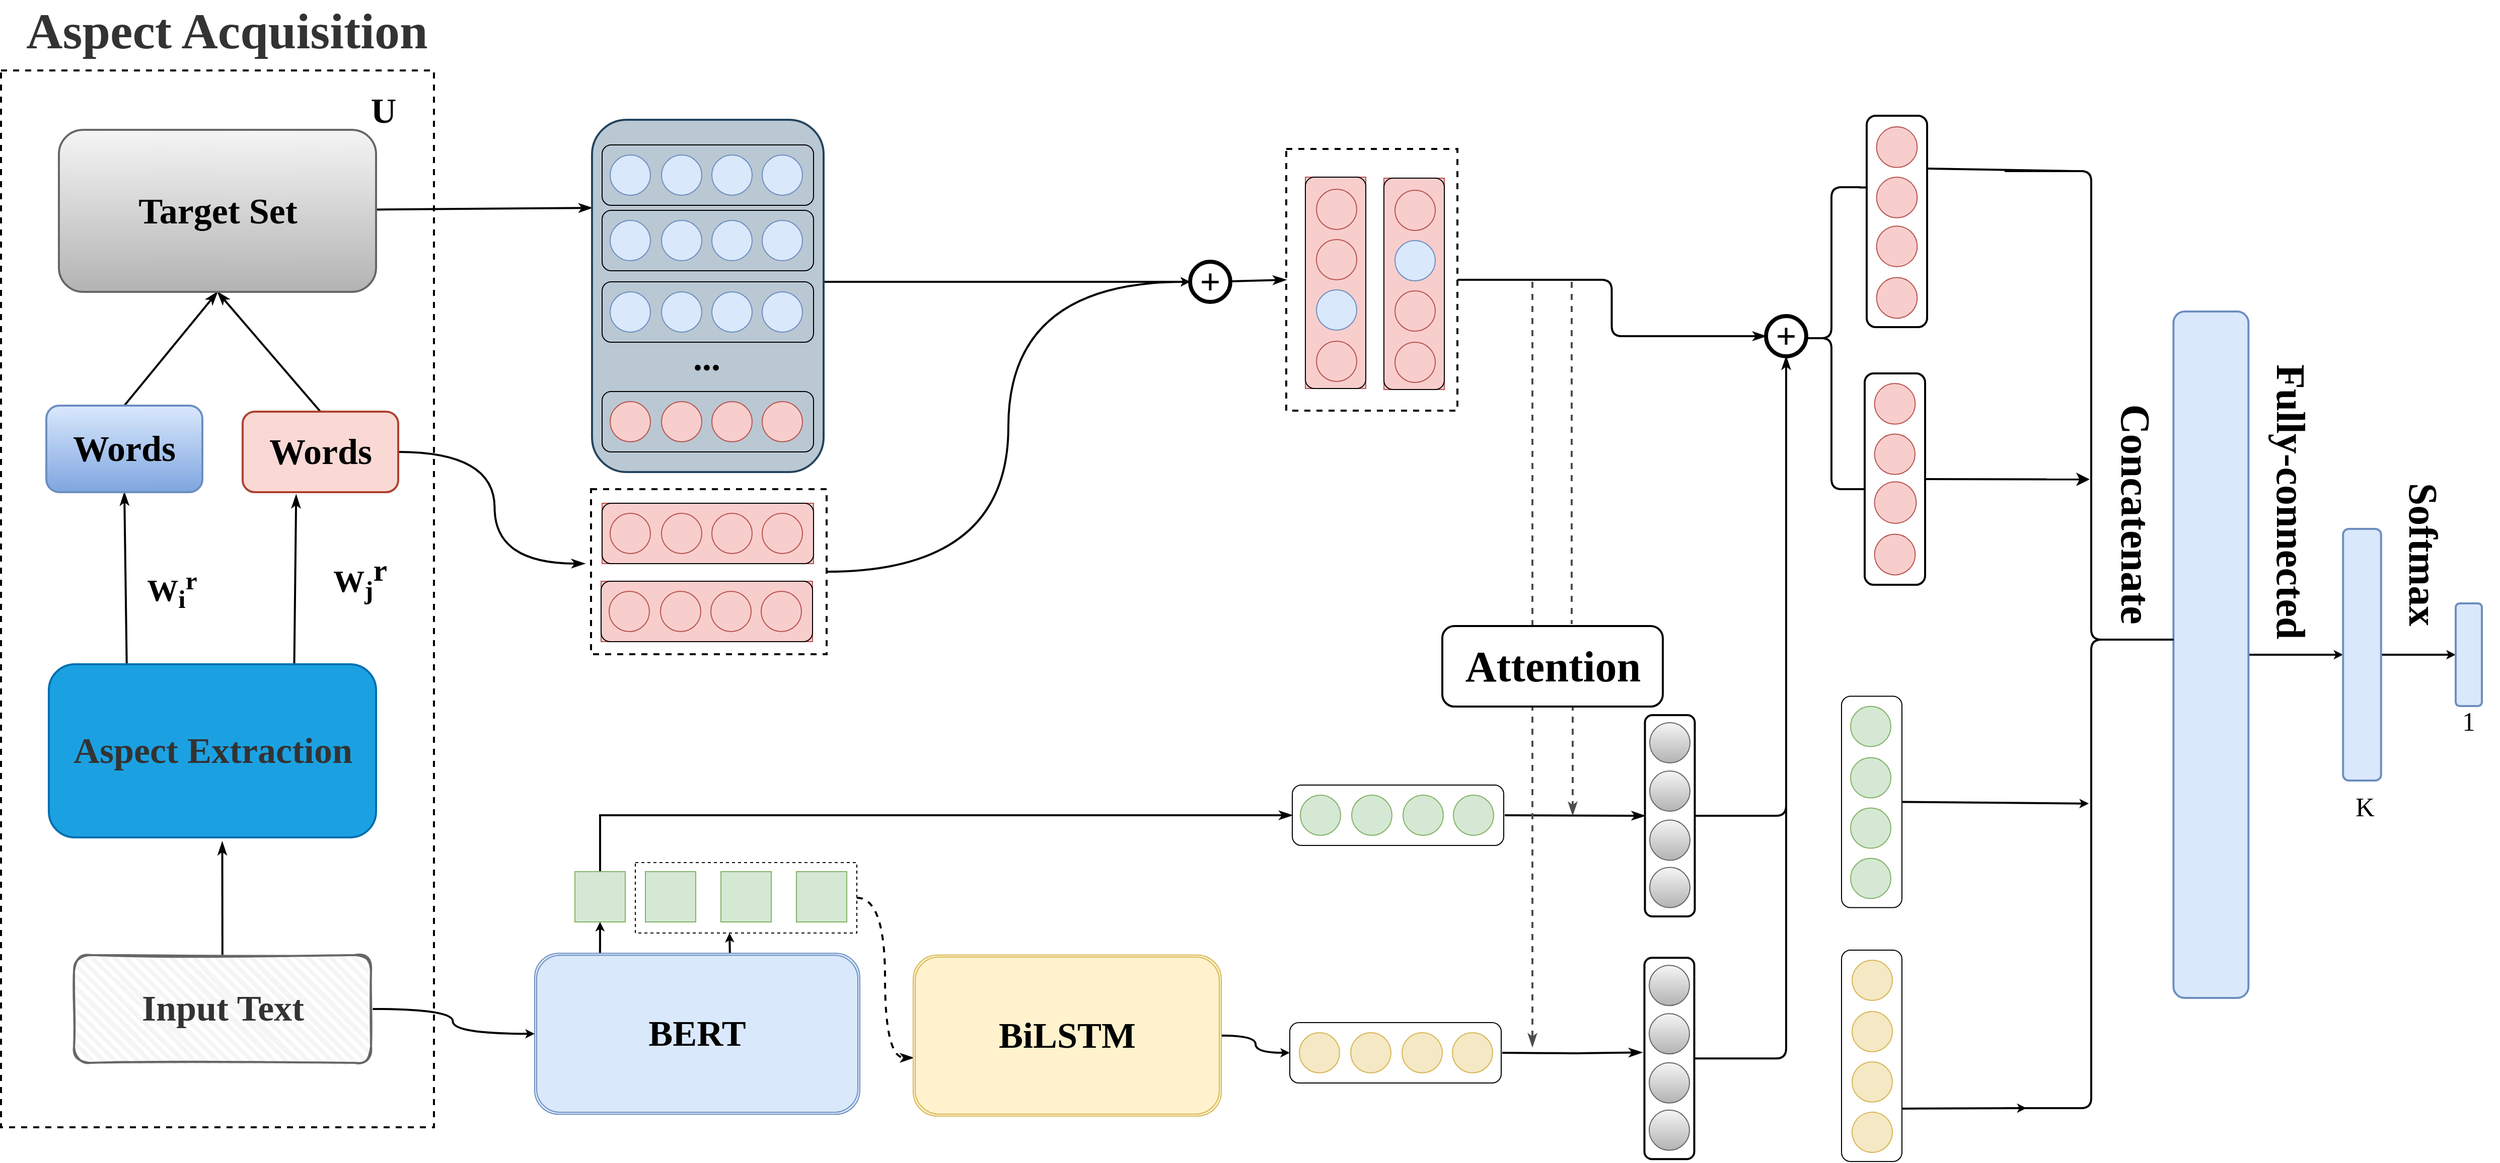 <mxfile version="20.4.1" type="github" pages="2">
  <diagram id="xE6yutu449i4m1p3uRwP" name="模型">
    <mxGraphModel dx="2307" dy="2431" grid="1" gridSize="10" guides="1" tooltips="1" connect="1" arrows="1" fold="1" page="1" pageScale="1" pageWidth="827" pageHeight="1169" background="#FFFFFF" math="0" shadow="0">
      <root>
        <mxCell id="0" />
        <mxCell id="1" parent="0" />
        <mxCell id="rSC-oQ76qF_qCHtcjeeN-8" value="" style="rounded=0;whiteSpace=wrap;html=1;fillColor=none;dashed=1;strokeWidth=2;" vertex="1" parent="1">
          <mxGeometry x="606" y="106" width="234" height="164" as="geometry" />
        </mxCell>
        <mxCell id="arP89rZSrupbbn2dp-Xk-2" value="" style="rounded=0;whiteSpace=wrap;html=1;fontFamily=Times New Roman;fontSize=36;fillColor=none;dashed=1;strokeWidth=2;" parent="1" vertex="1">
          <mxGeometry x="20" y="-310" width="430" height="1050" as="geometry" />
        </mxCell>
        <mxCell id="HhYw5Z5-gJKjL5FxkoDt-12" value="" style="rounded=0;whiteSpace=wrap;html=1;fontSize=24;fillColor=none;dashed=1;" parent="1" vertex="1">
          <mxGeometry x="650" y="477" width="220" height="70" as="geometry" />
        </mxCell>
        <mxCell id="arP89rZSrupbbn2dp-Xk-157" style="edgeStyle=orthogonalEdgeStyle;sketch=0;orthogonalLoop=1;jettySize=auto;html=1;exitX=1;exitY=0.5;exitDx=0;exitDy=0;entryX=0.47;entryY=1.045;entryDx=0;entryDy=0;fontFamily=Times New Roman;fontSize=36;startArrow=none;startFill=0;endArrow=classicThin;endFill=1;endSize=7;strokeColor=#000000;strokeWidth=2;elbow=vertical;entryPerimeter=0;" parent="1" target="arP89rZSrupbbn2dp-Xk-163" edge="1">
          <mxGeometry relative="1" as="geometry">
            <mxPoint x="1511" y="666" as="sourcePoint" />
          </mxGeometry>
        </mxCell>
        <mxCell id="HhYw5Z5-gJKjL5FxkoDt-22" value="" style="rounded=1;whiteSpace=wrap;html=1;fontSize=24;fillColor=none;" parent="1" vertex="1">
          <mxGeometry x="1300" y="636" width="210" height="60" as="geometry" />
        </mxCell>
        <mxCell id="arP89rZSrupbbn2dp-Xk-5" value="" style="sketch=0;orthogonalLoop=1;jettySize=auto;html=1;fontFamily=Times New Roman;fontSize=24;startArrow=none;startFill=0;endArrow=classicThin;endFill=1;endSize=7;strokeWidth=2;elbow=vertical;entryX=0.53;entryY=1.025;entryDx=0;entryDy=0;rounded=0;entryPerimeter=0;" parent="1" source="b2TtBr7QqDW1BiKJzh33-6" target="arP89rZSrupbbn2dp-Xk-6" edge="1">
          <mxGeometry relative="1" as="geometry">
            <mxPoint x="240" y="270" as="targetPoint" />
          </mxGeometry>
        </mxCell>
        <mxCell id="4NWWXaF-FE0anquEJio0-13" style="edgeStyle=orthogonalEdgeStyle;curved=1;sketch=0;orthogonalLoop=1;jettySize=auto;html=1;exitX=0;exitY=0.5;exitDx=0;exitDy=0;entryX=0;entryY=0.5;entryDx=0;entryDy=0;fontFamily=Times New Roman;fontSize=36;startArrow=none;startFill=0;endArrow=classic;endFill=1;endSize=3;strokeColor=#000000;strokeWidth=2;elbow=vertical;" parent="1" source="b2TtBr7QqDW1BiKJzh33-6" target="HhYw5Z5-gJKjL5FxkoDt-2" edge="1">
          <mxGeometry relative="1" as="geometry" />
        </mxCell>
        <mxCell id="b2TtBr7QqDW1BiKJzh33-6" value="&lt;font style=&quot;font-size: 36px;&quot; face=&quot;Times New Roman&quot;&gt;&lt;b&gt;Input Text&lt;/b&gt;&lt;/font&gt;" style="rounded=1;whiteSpace=wrap;html=1;strokeWidth=2;fillWeight=4;hachureGap=8;hachureAngle=45;sketch=1;fontSize=24;direction=west;fillColor=#f5f5f5;fontColor=#333333;strokeColor=#666666;" parent="1" vertex="1">
          <mxGeometry x="92.5" y="568.88" width="295" height="107.13" as="geometry" />
        </mxCell>
        <mxCell id="arP89rZSrupbbn2dp-Xk-267" style="sketch=0;orthogonalLoop=1;jettySize=auto;html=1;exitX=0.104;exitY=-0.003;exitDx=0;exitDy=0;entryX=0.5;entryY=1;entryDx=0;entryDy=0;fontFamily=Times New Roman;fontSize=36;startArrow=none;startFill=0;endArrow=classic;endFill=1;endSize=3;strokeColor=#000000;strokeWidth=2;elbow=vertical;exitPerimeter=0;" parent="1" target="HhYw5Z5-gJKjL5FxkoDt-7" edge="1">
          <mxGeometry relative="1" as="geometry">
            <mxPoint x="614.86" y="618.797" as="sourcePoint" />
          </mxGeometry>
        </mxCell>
        <mxCell id="arP89rZSrupbbn2dp-Xk-268" style="edgeStyle=none;sketch=0;orthogonalLoop=1;jettySize=auto;html=1;entryX=0.425;entryY=1;entryDx=0;entryDy=0;entryPerimeter=0;fontFamily=Times New Roman;fontSize=36;startArrow=none;startFill=0;endArrow=classic;endFill=1;endSize=3;strokeColor=#000000;strokeWidth=2;elbow=vertical;" parent="1" target="HhYw5Z5-gJKjL5FxkoDt-12" edge="1">
          <mxGeometry relative="1" as="geometry">
            <mxPoint x="744" y="570" as="sourcePoint" />
            <Array as="points" />
          </mxGeometry>
        </mxCell>
        <mxCell id="HhYw5Z5-gJKjL5FxkoDt-2" value="&lt;font face=&quot;Times New Roman&quot; style=&quot;font-size: 36px;&quot;&gt;&lt;b style=&quot;&quot;&gt;BERT&lt;/b&gt;&lt;/font&gt;" style="shape=ext;double=1;rounded=1;whiteSpace=wrap;html=1;fillColor=#dae8fc;strokeColor=#6c8ebf;" parent="1" vertex="1">
          <mxGeometry x="550" y="567.13" width="323" height="160" as="geometry" />
        </mxCell>
        <mxCell id="HhYw5Z5-gJKjL5FxkoDt-31" style="rounded=0;sketch=0;orthogonalLoop=1;jettySize=auto;html=1;exitX=0.5;exitY=0;exitDx=0;exitDy=0;entryX=0;entryY=0.5;entryDx=0;entryDy=0;fontSize=24;startArrow=none;startFill=0;endArrow=classicThin;endFill=1;endSize=7;strokeWidth=2;elbow=vertical;edgeStyle=orthogonalEdgeStyle;" parent="1" source="HhYw5Z5-gJKjL5FxkoDt-7" target="HhYw5Z5-gJKjL5FxkoDt-24" edge="1">
          <mxGeometry relative="1" as="geometry" />
        </mxCell>
        <mxCell id="HhYw5Z5-gJKjL5FxkoDt-7" value="" style="rounded=0;whiteSpace=wrap;html=1;fontSize=24;fillColor=#d5e8d4;strokeColor=#82b366;" parent="1" vertex="1">
          <mxGeometry x="590" y="486" width="50" height="50" as="geometry" />
        </mxCell>
        <mxCell id="HhYw5Z5-gJKjL5FxkoDt-14" value="" style="edgeStyle=orthogonalEdgeStyle;curved=1;rounded=0;sketch=0;orthogonalLoop=1;jettySize=auto;html=1;dashed=1;fontSize=24;startArrow=none;startFill=0;endArrow=classicThin;endFill=1;endSize=7;strokeWidth=2;elbow=vertical;entryX=0.001;entryY=0.638;entryDx=0;entryDy=0;entryPerimeter=0;" parent="1" source="HhYw5Z5-gJKjL5FxkoDt-12" target="HhYw5Z5-gJKjL5FxkoDt-13" edge="1">
          <mxGeometry relative="1" as="geometry" />
        </mxCell>
        <mxCell id="4NWWXaF-FE0anquEJio0-17" value="" style="edgeStyle=orthogonalEdgeStyle;curved=1;sketch=0;orthogonalLoop=1;jettySize=auto;html=1;fontFamily=Times New Roman;fontSize=36;startArrow=none;startFill=0;endArrow=classic;endFill=1;endSize=3;strokeColor=#000000;strokeWidth=2;elbow=vertical;exitX=1;exitY=0.5;exitDx=0;exitDy=0;entryX=0;entryY=0.5;entryDx=0;entryDy=0;" parent="1" source="HhYw5Z5-gJKjL5FxkoDt-13" target="HhYw5Z5-gJKjL5FxkoDt-22" edge="1">
          <mxGeometry relative="1" as="geometry">
            <mxPoint x="1309" y="636" as="sourcePoint" />
          </mxGeometry>
        </mxCell>
        <mxCell id="HhYw5Z5-gJKjL5FxkoDt-13" value="&lt;font face=&quot;Times New Roman&quot; style=&quot;font-size: 36px;&quot;&gt;&lt;b style=&quot;&quot;&gt;BiLSTM&lt;/b&gt;&lt;/font&gt;" style="shape=ext;double=1;rounded=1;whiteSpace=wrap;html=1;fillColor=#fff2cc;strokeColor=#d6b656;" parent="1" vertex="1">
          <mxGeometry x="926" y="568.88" width="306" height="160" as="geometry" />
        </mxCell>
        <mxCell id="arP89rZSrupbbn2dp-Xk-153" style="edgeStyle=orthogonalEdgeStyle;sketch=0;orthogonalLoop=1;jettySize=auto;html=1;exitX=1;exitY=0.5;exitDx=0;exitDy=0;entryX=0.5;entryY=1;entryDx=0;entryDy=0;fontFamily=Times New Roman;fontSize=36;startArrow=none;startFill=0;endArrow=classicThin;endFill=1;endSize=7;strokeWidth=2;elbow=vertical;" parent="1" target="arP89rZSrupbbn2dp-Xk-142" edge="1">
          <mxGeometry relative="1" as="geometry">
            <mxPoint x="1513.5" y="430.0" as="sourcePoint" />
          </mxGeometry>
        </mxCell>
        <mxCell id="HhYw5Z5-gJKjL5FxkoDt-26" value="" style="group" parent="1" vertex="1" connectable="0">
          <mxGeometry x="1309.5" y="646" width="191" height="40" as="geometry" />
        </mxCell>
        <mxCell id="HhYw5Z5-gJKjL5FxkoDt-27" value="" style="ellipse;whiteSpace=wrap;html=1;aspect=fixed;fontSize=24;fillColor=#F5E8C4;strokeColor=#d6b656;" parent="HhYw5Z5-gJKjL5FxkoDt-26" vertex="1">
          <mxGeometry width="40" height="40" as="geometry" />
        </mxCell>
        <mxCell id="HhYw5Z5-gJKjL5FxkoDt-28" value="" style="ellipse;whiteSpace=wrap;html=1;aspect=fixed;fontSize=24;fillColor=#F5E8C4;strokeColor=#d6b656;" parent="HhYw5Z5-gJKjL5FxkoDt-26" vertex="1">
          <mxGeometry x="51" width="40" height="40" as="geometry" />
        </mxCell>
        <mxCell id="HhYw5Z5-gJKjL5FxkoDt-29" value="" style="ellipse;whiteSpace=wrap;html=1;aspect=fixed;fontSize=24;fillColor=#F5E8C4;strokeColor=#d6b656;" parent="HhYw5Z5-gJKjL5FxkoDt-26" vertex="1">
          <mxGeometry x="102" width="40" height="40" as="geometry" />
        </mxCell>
        <mxCell id="HhYw5Z5-gJKjL5FxkoDt-30" value="" style="ellipse;whiteSpace=wrap;html=1;aspect=fixed;fontSize=24;fillColor=#F5E8C4;strokeColor=#d6b656;" parent="HhYw5Z5-gJKjL5FxkoDt-26" vertex="1">
          <mxGeometry x="152" width="40" height="40" as="geometry" />
        </mxCell>
        <mxCell id="arP89rZSrupbbn2dp-Xk-3" value="&lt;span style=&quot;color: rgb(51, 51, 51); text-align: start;&quot;&gt;&lt;font size=&quot;1&quot; style=&quot;&quot;&gt;&lt;b style=&quot;font-size: 50px;&quot;&gt;Aspect Acquisition&lt;/b&gt;&lt;/font&gt;&lt;/span&gt;" style="text;html=1;strokeColor=none;fillColor=none;align=center;verticalAlign=middle;whiteSpace=wrap;rounded=0;dashed=1;fontFamily=Times New Roman;fontSize=36;" parent="1" vertex="1">
          <mxGeometry x="38" y="-380" width="412.5" height="60" as="geometry" />
        </mxCell>
        <mxCell id="arP89rZSrupbbn2dp-Xk-9" style="sketch=0;orthogonalLoop=1;jettySize=auto;html=1;entryX=0.5;entryY=1;entryDx=0;entryDy=0;fontFamily=Times New Roman;fontSize=24;startArrow=none;startFill=0;endArrow=classicThin;endFill=1;endSize=7;strokeWidth=2;elbow=vertical;rounded=0;exitX=0.238;exitY=-0.001;exitDx=0;exitDy=0;exitPerimeter=0;" parent="1" source="arP89rZSrupbbn2dp-Xk-6" target="arP89rZSrupbbn2dp-Xk-7" edge="1">
          <mxGeometry relative="1" as="geometry">
            <mxPoint x="170" y="190" as="sourcePoint" />
          </mxGeometry>
        </mxCell>
        <mxCell id="arP89rZSrupbbn2dp-Xk-17" style="edgeStyle=none;rounded=0;sketch=0;orthogonalLoop=1;jettySize=auto;html=1;exitX=0.75;exitY=0;exitDx=0;exitDy=0;fontFamily=Times New Roman;fontSize=24;startArrow=none;startFill=0;endArrow=classicThin;endFill=1;endSize=7;strokeWidth=2;elbow=vertical;entryX=0.344;entryY=1.032;entryDx=0;entryDy=0;entryPerimeter=0;" parent="1" source="arP89rZSrupbbn2dp-Xk-6" target="arP89rZSrupbbn2dp-Xk-8" edge="1">
          <mxGeometry relative="1" as="geometry">
            <mxPoint x="310" y="256.62" as="sourcePoint" />
            <mxPoint x="310" y="110" as="targetPoint" />
          </mxGeometry>
        </mxCell>
        <mxCell id="arP89rZSrupbbn2dp-Xk-6" value="&lt;span style=&quot;color: rgb(51, 51, 51); text-align: start;&quot;&gt;&lt;b style=&quot;&quot;&gt;&lt;font style=&quot;font-size: 36px;&quot;&gt;Aspect Extraction&lt;/font&gt;&lt;/b&gt;&lt;/span&gt;" style="rounded=1;whiteSpace=wrap;html=1;fontFamily=Times New Roman;fontSize=24;strokeWidth=2;fillColor=#1ba1e2;fontColor=#ffffff;strokeColor=#006EAF;" parent="1" vertex="1">
          <mxGeometry x="67.5" y="280" width="325" height="172" as="geometry" />
        </mxCell>
        <mxCell id="arP89rZSrupbbn2dp-Xk-15" style="rounded=0;sketch=0;orthogonalLoop=1;jettySize=auto;html=1;exitX=0.5;exitY=0;exitDx=0;exitDy=0;entryX=0.5;entryY=1;entryDx=0;entryDy=0;fontFamily=Times New Roman;fontSize=24;startArrow=none;startFill=0;endArrow=classicThin;endFill=1;endSize=7;strokeWidth=2;elbow=vertical;" parent="1" source="arP89rZSrupbbn2dp-Xk-7" target="arP89rZSrupbbn2dp-Xk-14" edge="1">
          <mxGeometry relative="1" as="geometry" />
        </mxCell>
        <mxCell id="arP89rZSrupbbn2dp-Xk-7" value="&lt;b&gt;&lt;font style=&quot;font-size: 36px;&quot;&gt;Words&lt;/font&gt;&lt;/b&gt;" style="rounded=1;whiteSpace=wrap;html=1;fontFamily=Times New Roman;fontSize=24;strokeWidth=2;fillColor=#dae8fc;strokeColor=#6c8ebf;gradientColor=#7ea6e0;" parent="1" vertex="1">
          <mxGeometry x="65" y="23.0" width="155" height="86" as="geometry" />
        </mxCell>
        <mxCell id="arP89rZSrupbbn2dp-Xk-16" style="rounded=0;sketch=0;orthogonalLoop=1;jettySize=auto;html=1;exitX=0.5;exitY=0;exitDx=0;exitDy=0;fontFamily=Times New Roman;fontSize=24;startArrow=none;startFill=0;endArrow=classicThin;endFill=1;endSize=7;strokeWidth=2;elbow=vertical;entryX=0.5;entryY=1;entryDx=0;entryDy=0;" parent="1" source="arP89rZSrupbbn2dp-Xk-8" target="arP89rZSrupbbn2dp-Xk-14" edge="1">
          <mxGeometry relative="1" as="geometry">
            <mxPoint x="240" y="10" as="targetPoint" />
          </mxGeometry>
        </mxCell>
        <mxCell id="arP89rZSrupbbn2dp-Xk-79" value="" style="edgeStyle=orthogonalEdgeStyle;sketch=0;orthogonalLoop=1;jettySize=auto;html=1;fontFamily=Times New Roman;fontSize=24;startArrow=none;startFill=0;endArrow=classicThin;endFill=1;endSize=7;strokeWidth=2;elbow=vertical;entryX=-0.026;entryY=0.451;entryDx=0;entryDy=0;curved=1;entryPerimeter=0;" parent="1" source="arP89rZSrupbbn2dp-Xk-8" target="rSC-oQ76qF_qCHtcjeeN-8" edge="1">
          <mxGeometry relative="1" as="geometry" />
        </mxCell>
        <mxCell id="arP89rZSrupbbn2dp-Xk-8" value="&lt;b&gt;&lt;font style=&quot;font-size: 36px;&quot;&gt;Words&lt;/font&gt;&lt;/b&gt;" style="rounded=1;whiteSpace=wrap;html=1;fontFamily=Times New Roman;fontSize=24;strokeWidth=2;fillColor=#fad9d5;strokeColor=#ae4132;" parent="1" vertex="1">
          <mxGeometry x="260" y="29.0" width="154.5" height="80" as="geometry" />
        </mxCell>
        <mxCell id="arP89rZSrupbbn2dp-Xk-12" value="&lt;font style=&quot;font-size: 31px;&quot;&gt;W&lt;sub&gt;i&lt;/sub&gt;&lt;sup&gt;r&lt;/sup&gt;&lt;/font&gt;" style="text;html=1;strokeColor=none;fillColor=none;align=center;verticalAlign=middle;whiteSpace=wrap;rounded=0;fontFamily=Times New Roman;fontSize=24;fontStyle=1" parent="1" vertex="1">
          <mxGeometry x="160" y="191.62" width="60" height="30" as="geometry" />
        </mxCell>
        <mxCell id="arP89rZSrupbbn2dp-Xk-13" value="&lt;font style=&quot;font-size: 31px;&quot;&gt;&lt;font style=&quot;font-size: 31px;&quot;&gt;W&lt;sub style=&quot;&quot;&gt;j&lt;/sub&gt;&lt;/font&gt;&lt;sup style=&quot;&quot;&gt;&lt;font style=&quot;font-size: 31px;&quot;&gt;r&lt;/font&gt;&amp;nbsp;&lt;/sup&gt;&lt;/font&gt;" style="text;html=1;strokeColor=none;fillColor=none;align=center;verticalAlign=middle;whiteSpace=wrap;rounded=0;fontFamily=Times New Roman;fontSize=24;fontStyle=1" parent="1" vertex="1">
          <mxGeometry x="350" y="180" width="60" height="30" as="geometry" />
        </mxCell>
        <mxCell id="arP89rZSrupbbn2dp-Xk-19" value="" style="edgeStyle=none;rounded=0;sketch=0;orthogonalLoop=1;jettySize=auto;html=1;fontFamily=Times New Roman;fontSize=24;startArrow=none;startFill=0;endArrow=classicThin;endFill=1;endSize=7;strokeWidth=2;elbow=vertical;entryX=0;entryY=0.25;entryDx=0;entryDy=0;" parent="1" source="arP89rZSrupbbn2dp-Xk-14" target="arP89rZSrupbbn2dp-Xk-18" edge="1">
          <mxGeometry relative="1" as="geometry">
            <Array as="points" />
          </mxGeometry>
        </mxCell>
        <mxCell id="arP89rZSrupbbn2dp-Xk-14" value="&lt;b&gt;&lt;font style=&quot;font-size: 36px;&quot;&gt;Target Set&lt;/font&gt;&lt;/b&gt;" style="rounded=1;whiteSpace=wrap;html=1;fontFamily=Times New Roman;fontSize=24;strokeWidth=2;fillColor=#f5f5f5;strokeColor=#666666;gradientColor=#b3b3b3;" parent="1" vertex="1">
          <mxGeometry x="77.5" y="-251" width="315" height="161" as="geometry" />
        </mxCell>
        <mxCell id="arP89rZSrupbbn2dp-Xk-226" value="" style="edgeStyle=none;rounded=0;sketch=0;orthogonalLoop=1;jettySize=auto;html=1;fontFamily=Times New Roman;fontSize=43;startArrow=none;startFill=0;endArrow=classic;endFill=1;endSize=3;strokeColor=#000000;strokeWidth=2;elbow=vertical;" parent="1" target="arP89rZSrupbbn2dp-Xk-116" edge="1">
          <mxGeometry relative="1" as="geometry">
            <mxPoint x="820" y="-100" as="sourcePoint" />
          </mxGeometry>
        </mxCell>
        <mxCell id="arP89rZSrupbbn2dp-Xk-18" value="" style="whiteSpace=wrap;html=1;fontSize=24;fontFamily=Times New Roman;fillColor=#bac8d3;strokeColor=#23445d;rounded=1;strokeWidth=2;" parent="1" vertex="1">
          <mxGeometry x="607" y="-261" width="230" height="350" as="geometry" />
        </mxCell>
        <mxCell id="arP89rZSrupbbn2dp-Xk-132" value="" style="sketch=0;orthogonalLoop=1;jettySize=auto;html=1;fontFamily=Times New Roman;fontSize=36;startArrow=none;startFill=0;endArrow=classicThin;endFill=1;endSize=7;strokeWidth=2;elbow=vertical;entryX=0;entryY=0.5;entryDx=0;entryDy=0;curved=1;" parent="1" source="arP89rZSrupbbn2dp-Xk-116" target="e01b3pUl95MMTs82BliH-9" edge="1">
          <mxGeometry relative="1" as="geometry" />
        </mxCell>
        <mxCell id="arP89rZSrupbbn2dp-Xk-116" value="&lt;b&gt;&lt;font style=&quot;font-size: 36px;&quot;&gt;+&lt;/font&gt;&lt;/b&gt;" style="ellipse;whiteSpace=wrap;html=1;aspect=fixed;fontFamily=Times New Roman;fontSize=24;strokeWidth=4;fillColor=none;" parent="1" vertex="1">
          <mxGeometry x="1201" y="-120" width="40" height="40" as="geometry" />
        </mxCell>
        <mxCell id="arP89rZSrupbbn2dp-Xk-168" style="edgeStyle=orthogonalEdgeStyle;sketch=0;orthogonalLoop=1;jettySize=auto;html=1;exitX=0.5;exitY=0;exitDx=0;exitDy=0;fontFamily=Times New Roman;fontSize=26;startArrow=none;startFill=0;endArrow=classicThin;endFill=1;endSize=7;strokeColor=#000000;strokeWidth=2;elbow=vertical;entryX=0.5;entryY=1;entryDx=0;entryDy=0;" parent="1" source="arP89rZSrupbbn2dp-Xk-142" target="arP89rZSrupbbn2dp-Xk-170" edge="1">
          <mxGeometry relative="1" as="geometry">
            <mxPoint x="1841" y="30" as="targetPoint" />
          </mxGeometry>
        </mxCell>
        <mxCell id="arP89rZSrupbbn2dp-Xk-142" value="" style="rounded=1;whiteSpace=wrap;html=1;fontFamily=Times New Roman;fontSize=36;strokeColor=#000000;strokeWidth=2;fillColor=none;rotation=90;" parent="1" vertex="1">
          <mxGeometry x="1577.5" y="405.75" width="200" height="49.5" as="geometry" />
        </mxCell>
        <mxCell id="arP89rZSrupbbn2dp-Xk-146" value="" style="group" parent="1" vertex="1" connectable="0">
          <mxGeometry x="1873" y="-264" width="60" height="210" as="geometry" />
        </mxCell>
        <mxCell id="arP89rZSrupbbn2dp-Xk-147" value="" style="rounded=1;whiteSpace=wrap;html=1;fontFamily=Times New Roman;fontSize=36;strokeWidth=2;fillColor=none;strokeColor=#000000;" parent="arP89rZSrupbbn2dp-Xk-146" vertex="1">
          <mxGeometry y="-1" width="60" height="210" as="geometry" />
        </mxCell>
        <mxCell id="arP89rZSrupbbn2dp-Xk-148" value="" style="ellipse;whiteSpace=wrap;html=1;aspect=fixed;fontSize=24;fillColor=#f8cecc;strokeColor=#b85450;rotation=-90;" parent="arP89rZSrupbbn2dp-Xk-146" vertex="1">
          <mxGeometry x="9.8" y="10.0" width="40.4" height="40.4" as="geometry" />
        </mxCell>
        <mxCell id="arP89rZSrupbbn2dp-Xk-149" value="" style="ellipse;whiteSpace=wrap;html=1;aspect=fixed;fontSize=24;fillColor=#f8cecc;strokeColor=#b85450;rotation=-90;" parent="arP89rZSrupbbn2dp-Xk-146" vertex="1">
          <mxGeometry x="9.8" y="60.0" width="40.4" height="40.4" as="geometry" />
        </mxCell>
        <mxCell id="arP89rZSrupbbn2dp-Xk-150" value="" style="ellipse;whiteSpace=wrap;html=1;aspect=fixed;fontSize=24;fillColor=#f8cecc;strokeColor=#b85450;rotation=-90;" parent="arP89rZSrupbbn2dp-Xk-146" vertex="1">
          <mxGeometry x="9.8" y="108.6" width="40.4" height="40.4" as="geometry" />
        </mxCell>
        <mxCell id="arP89rZSrupbbn2dp-Xk-151" value="" style="ellipse;whiteSpace=wrap;html=1;aspect=fixed;fontSize=24;fillColor=#f8cecc;strokeColor=#b85450;rotation=-90;" parent="arP89rZSrupbbn2dp-Xk-146" vertex="1">
          <mxGeometry x="9.8" y="159.8" width="40.4" height="40.4" as="geometry" />
        </mxCell>
        <mxCell id="arP89rZSrupbbn2dp-Xk-152" style="edgeStyle=orthogonalEdgeStyle;sketch=0;orthogonalLoop=1;jettySize=auto;html=1;exitX=1;exitY=0.5;exitDx=0;exitDy=0;fontFamily=Times New Roman;fontSize=36;startArrow=none;startFill=0;endArrow=classicThin;endFill=1;endSize=7;strokeWidth=2;elbow=vertical;entryX=0;entryY=0.5;entryDx=0;entryDy=0;" parent="1" source="e01b3pUl95MMTs82BliH-9" target="arP89rZSrupbbn2dp-Xk-170" edge="1">
          <mxGeometry relative="1" as="geometry">
            <mxPoint x="1771" y="-20" as="targetPoint" />
            <mxPoint x="1419" y="-100" as="sourcePoint" />
          </mxGeometry>
        </mxCell>
        <mxCell id="arP89rZSrupbbn2dp-Xk-155" style="sketch=0;orthogonalLoop=1;jettySize=auto;html=1;fontFamily=Times New Roman;fontSize=36;startArrow=none;startFill=0;endArrow=classicThin;endFill=1;endSize=7;strokeWidth=2;elbow=vertical;dashed=1;strokeColor=#4D4D4D;" parent="1" edge="1">
          <mxGeometry relative="1" as="geometry">
            <mxPoint x="1581" y="430" as="targetPoint" />
            <mxPoint x="1581" y="320" as="sourcePoint" />
          </mxGeometry>
        </mxCell>
        <mxCell id="arP89rZSrupbbn2dp-Xk-156" style="edgeStyle=orthogonalEdgeStyle;sketch=0;orthogonalLoop=1;jettySize=auto;html=1;fontFamily=Times New Roman;fontSize=36;startArrow=none;startFill=0;endArrow=classicThin;endFill=1;endSize=7;strokeWidth=2;elbow=vertical;dashed=1;strokeColor=#4D4D4D;" parent="1" edge="1">
          <mxGeometry relative="1" as="geometry">
            <mxPoint x="1541" y="660" as="targetPoint" />
            <mxPoint x="1541" y="-100" as="sourcePoint" />
            <Array as="points">
              <mxPoint x="1541" y="-20" />
            </Array>
          </mxGeometry>
        </mxCell>
        <mxCell id="arP89rZSrupbbn2dp-Xk-159" value="" style="ellipse;whiteSpace=wrap;html=1;aspect=fixed;fontSize=24;fillColor=#f5f5f5;strokeColor=#666666;gradientColor=#b3b3b3;" parent="1" vertex="1">
          <mxGeometry x="1657.5" y="338" width="40" height="40" as="geometry" />
        </mxCell>
        <mxCell id="arP89rZSrupbbn2dp-Xk-160" value="" style="ellipse;whiteSpace=wrap;html=1;aspect=fixed;fontSize=24;fillColor=#f5f5f5;strokeColor=#666666;gradientColor=#b3b3b3;" parent="1" vertex="1">
          <mxGeometry x="1657.5" y="386" width="40" height="40" as="geometry" />
        </mxCell>
        <mxCell id="arP89rZSrupbbn2dp-Xk-161" value="" style="ellipse;whiteSpace=wrap;html=1;aspect=fixed;fontSize=24;fillColor=#f5f5f5;strokeColor=#666666;gradientColor=#b3b3b3;" parent="1" vertex="1">
          <mxGeometry x="1657.5" y="434.75" width="40" height="40" as="geometry" />
        </mxCell>
        <mxCell id="arP89rZSrupbbn2dp-Xk-162" value="" style="ellipse;whiteSpace=wrap;html=1;aspect=fixed;fontSize=24;fillColor=#f5f5f5;strokeColor=#666666;gradientColor=#b3b3b3;" parent="1" vertex="1">
          <mxGeometry x="1657.5" y="481.75" width="40" height="40" as="geometry" />
        </mxCell>
        <mxCell id="arP89rZSrupbbn2dp-Xk-169" style="edgeStyle=orthogonalEdgeStyle;sketch=0;orthogonalLoop=1;jettySize=auto;html=1;exitX=0.5;exitY=0;exitDx=0;exitDy=0;fontFamily=Times New Roman;fontSize=26;startArrow=none;startFill=0;endArrow=none;endFill=0;endSize=7;strokeColor=#000000;strokeWidth=2;elbow=vertical;entryX=0.5;entryY=1;entryDx=0;entryDy=0;" parent="1" source="arP89rZSrupbbn2dp-Xk-163" target="arP89rZSrupbbn2dp-Xk-170" edge="1">
          <mxGeometry relative="1" as="geometry">
            <mxPoint x="1841" y="230" as="targetPoint" />
          </mxGeometry>
        </mxCell>
        <mxCell id="arP89rZSrupbbn2dp-Xk-163" value="" style="rounded=1;whiteSpace=wrap;html=1;fontFamily=Times New Roman;fontSize=36;strokeColor=#000000;strokeWidth=2;fillColor=none;rotation=90;" parent="1" vertex="1">
          <mxGeometry x="1577" y="646.88" width="200" height="49.5" as="geometry" />
        </mxCell>
        <mxCell id="arP89rZSrupbbn2dp-Xk-164" value="" style="ellipse;whiteSpace=wrap;html=1;aspect=fixed;fontSize=24;fillColor=#f5f5f5;strokeColor=#666666;gradientColor=#b3b3b3;" parent="1" vertex="1">
          <mxGeometry x="1657" y="579.13" width="40" height="40" as="geometry" />
        </mxCell>
        <mxCell id="arP89rZSrupbbn2dp-Xk-165" value="" style="ellipse;whiteSpace=wrap;html=1;aspect=fixed;fontSize=24;fillColor=#f5f5f5;strokeColor=#666666;gradientColor=#b3b3b3;" parent="1" vertex="1">
          <mxGeometry x="1657" y="627.13" width="40" height="40" as="geometry" />
        </mxCell>
        <mxCell id="arP89rZSrupbbn2dp-Xk-166" value="" style="ellipse;whiteSpace=wrap;html=1;aspect=fixed;fontSize=24;fillColor=#f5f5f5;strokeColor=#666666;gradientColor=#b3b3b3;" parent="1" vertex="1">
          <mxGeometry x="1657" y="675.88" width="40" height="40" as="geometry" />
        </mxCell>
        <mxCell id="arP89rZSrupbbn2dp-Xk-167" value="" style="ellipse;whiteSpace=wrap;html=1;aspect=fixed;fontSize=24;fillColor=#f5f5f5;strokeColor=#666666;gradientColor=#b3b3b3;" parent="1" vertex="1">
          <mxGeometry x="1657" y="722.88" width="40" height="40" as="geometry" />
        </mxCell>
        <mxCell id="arP89rZSrupbbn2dp-Xk-170" value="&lt;b&gt;&lt;font style=&quot;font-size: 36px;&quot;&gt;+&lt;/font&gt;&lt;/b&gt;" style="ellipse;whiteSpace=wrap;html=1;aspect=fixed;fontFamily=Times New Roman;fontSize=24;strokeWidth=4;fillColor=none;" parent="1" vertex="1">
          <mxGeometry x="1773" y="-66" width="40" height="40" as="geometry" />
        </mxCell>
        <mxCell id="arP89rZSrupbbn2dp-Xk-195" value="" style="group" parent="1" vertex="1" connectable="0">
          <mxGeometry x="1848" y="564" width="60" height="210" as="geometry" />
        </mxCell>
        <mxCell id="arP89rZSrupbbn2dp-Xk-188" value="" style="group;rotation=90;" parent="arP89rZSrupbbn2dp-Xk-195" vertex="1" connectable="0">
          <mxGeometry x="-65.5" y="85" width="191" height="50" as="geometry" />
        </mxCell>
        <mxCell id="arP89rZSrupbbn2dp-Xk-189" value="" style="ellipse;whiteSpace=wrap;html=1;aspect=fixed;fontSize=24;fillColor=#F5E8C4;strokeColor=#d6b656;rotation=90;" parent="arP89rZSrupbbn2dp-Xk-188" vertex="1">
          <mxGeometry x="76" y="-75" width="40" height="40" as="geometry" />
        </mxCell>
        <mxCell id="arP89rZSrupbbn2dp-Xk-190" value="" style="ellipse;whiteSpace=wrap;html=1;aspect=fixed;fontSize=24;fillColor=#F5E8C4;strokeColor=#d6b656;rotation=90;" parent="arP89rZSrupbbn2dp-Xk-188" vertex="1">
          <mxGeometry x="76" y="-24" width="40" height="40" as="geometry" />
        </mxCell>
        <mxCell id="arP89rZSrupbbn2dp-Xk-191" value="" style="ellipse;whiteSpace=wrap;html=1;aspect=fixed;fontSize=24;fillColor=#F5E8C4;strokeColor=#d6b656;rotation=90;" parent="arP89rZSrupbbn2dp-Xk-188" vertex="1">
          <mxGeometry x="76" y="26" width="40" height="40" as="geometry" />
        </mxCell>
        <mxCell id="arP89rZSrupbbn2dp-Xk-192" value="" style="ellipse;whiteSpace=wrap;html=1;aspect=fixed;fontSize=24;fillColor=#F5E8C4;strokeColor=#d6b656;rotation=-105;" parent="arP89rZSrupbbn2dp-Xk-188" vertex="1">
          <mxGeometry x="76" y="76" width="40" height="40" as="geometry" />
        </mxCell>
        <mxCell id="arP89rZSrupbbn2dp-Xk-187" value="" style="rounded=1;whiteSpace=wrap;html=1;fontSize=24;fillColor=none;rotation=90;" parent="arP89rZSrupbbn2dp-Xk-195" vertex="1">
          <mxGeometry x="-75" y="75" width="210" height="60" as="geometry" />
        </mxCell>
        <mxCell id="arP89rZSrupbbn2dp-Xk-196" value="" style="group" parent="1" vertex="1" connectable="0">
          <mxGeometry x="1848" y="311.75" width="60" height="210" as="geometry" />
        </mxCell>
        <mxCell id="arP89rZSrupbbn2dp-Xk-174" value="" style="rounded=1;whiteSpace=wrap;html=1;fontSize=24;fillColor=none;rotation=90;" parent="arP89rZSrupbbn2dp-Xk-196" vertex="1">
          <mxGeometry x="-75" y="75" width="210" height="60" as="geometry" />
        </mxCell>
        <mxCell id="arP89rZSrupbbn2dp-Xk-175" value="" style="group;rotation=90;" parent="arP89rZSrupbbn2dp-Xk-196" vertex="1" connectable="0">
          <mxGeometry x="-67" y="85" width="191" height="40" as="geometry" />
        </mxCell>
        <mxCell id="arP89rZSrupbbn2dp-Xk-176" value="" style="ellipse;whiteSpace=wrap;html=1;aspect=fixed;fontSize=24;fillColor=#d5e8d4;strokeColor=#82b366;rotation=90;" parent="arP89rZSrupbbn2dp-Xk-175" vertex="1">
          <mxGeometry x="76" y="-75" width="40" height="40" as="geometry" />
        </mxCell>
        <mxCell id="arP89rZSrupbbn2dp-Xk-177" value="" style="ellipse;whiteSpace=wrap;html=1;aspect=fixed;fontSize=24;fillColor=#d5e8d4;strokeColor=#82b366;rotation=90;" parent="arP89rZSrupbbn2dp-Xk-175" vertex="1">
          <mxGeometry x="76" y="-24" width="40" height="40" as="geometry" />
        </mxCell>
        <mxCell id="arP89rZSrupbbn2dp-Xk-178" value="" style="ellipse;whiteSpace=wrap;html=1;aspect=fixed;fontSize=24;fillColor=#d5e8d4;strokeColor=#82b366;rotation=90;" parent="arP89rZSrupbbn2dp-Xk-175" vertex="1">
          <mxGeometry x="76" y="26" width="40" height="40" as="geometry" />
        </mxCell>
        <mxCell id="arP89rZSrupbbn2dp-Xk-179" value="" style="ellipse;whiteSpace=wrap;html=1;aspect=fixed;fontSize=24;fillColor=#d5e8d4;strokeColor=#82b366;rotation=135;" parent="arP89rZSrupbbn2dp-Xk-175" vertex="1">
          <mxGeometry x="76" y="76" width="40" height="40" as="geometry" />
        </mxCell>
        <mxCell id="bRp7wZ5MDCs9pwji7JOl-6" style="edgeStyle=orthogonalEdgeStyle;rounded=0;orthogonalLoop=1;jettySize=auto;html=1;exitX=0.75;exitY=1;exitDx=0;exitDy=0;entryX=-0.006;entryY=0.548;entryDx=0;entryDy=0;entryPerimeter=0;strokeWidth=2;fontFamily=Times New Roman;fontSize=36;endArrow=none;endFill=0;" parent="1" source="arP89rZSrupbbn2dp-Xk-197" target="arP89rZSrupbbn2dp-Xk-200" edge="1">
          <mxGeometry relative="1" as="geometry" />
        </mxCell>
        <mxCell id="arP89rZSrupbbn2dp-Xk-197" value="" style="shape=curlyBracket;whiteSpace=wrap;html=1;rounded=1;fontFamily=Times New Roman;fontSize=26;strokeColor=#000000;strokeWidth=2;fillColor=none;size=0.5;" parent="1" vertex="1">
          <mxGeometry x="1809" y="-194" width="58" height="300" as="geometry" />
        </mxCell>
        <mxCell id="arP89rZSrupbbn2dp-Xk-199" value="" style="group" parent="1" vertex="1" connectable="0">
          <mxGeometry x="1871" y="-9" width="60" height="210" as="geometry" />
        </mxCell>
        <mxCell id="arP89rZSrupbbn2dp-Xk-200" value="" style="rounded=1;whiteSpace=wrap;html=1;fontFamily=Times New Roman;fontSize=36;strokeWidth=2;fillColor=none;strokeColor=#000000;" parent="arP89rZSrupbbn2dp-Xk-199" vertex="1">
          <mxGeometry width="60" height="210" as="geometry" />
        </mxCell>
        <mxCell id="arP89rZSrupbbn2dp-Xk-201" value="" style="ellipse;whiteSpace=wrap;html=1;aspect=fixed;fontSize=24;fillColor=#f8cecc;strokeColor=#b85450;rotation=-90;" parent="arP89rZSrupbbn2dp-Xk-199" vertex="1">
          <mxGeometry x="9.8" y="10.0" width="40.4" height="40.4" as="geometry" />
        </mxCell>
        <mxCell id="arP89rZSrupbbn2dp-Xk-202" value="" style="ellipse;whiteSpace=wrap;html=1;aspect=fixed;fontSize=24;fillColor=#f8cecc;strokeColor=#b85450;rotation=-90;" parent="arP89rZSrupbbn2dp-Xk-199" vertex="1">
          <mxGeometry x="9.8" y="60.2" width="40.2" height="40.2" as="geometry" />
        </mxCell>
        <mxCell id="arP89rZSrupbbn2dp-Xk-203" value="" style="ellipse;whiteSpace=wrap;html=1;aspect=fixed;fontSize=24;fillColor=#f8cecc;strokeColor=#b85450;rotation=-90;" parent="arP89rZSrupbbn2dp-Xk-199" vertex="1">
          <mxGeometry x="9.8" y="107.6" width="41.4" height="41.4" as="geometry" />
        </mxCell>
        <mxCell id="arP89rZSrupbbn2dp-Xk-204" value="" style="ellipse;whiteSpace=wrap;html=1;aspect=fixed;fontSize=24;fillColor=#f8cecc;strokeColor=#b85450;rotation=-90;" parent="arP89rZSrupbbn2dp-Xk-199" vertex="1">
          <mxGeometry x="9.8" y="159.8" width="40.4" height="40.4" as="geometry" />
        </mxCell>
        <mxCell id="arP89rZSrupbbn2dp-Xk-218" style="edgeStyle=none;rounded=0;sketch=0;orthogonalLoop=1;jettySize=auto;html=1;exitX=0.5;exitY=0;exitDx=0;exitDy=0;fontFamily=Times New Roman;fontSize=26;startArrow=none;startFill=0;endArrow=classic;endFill=1;endSize=3;strokeColor=#000000;strokeWidth=2;elbow=vertical;" parent="1" source="arP89rZSrupbbn2dp-Xk-207" target="arP89rZSrupbbn2dp-Xk-217" edge="1">
          <mxGeometry relative="1" as="geometry" />
        </mxCell>
        <mxCell id="arP89rZSrupbbn2dp-Xk-207" value="" style="rounded=1;whiteSpace=wrap;html=1;fontFamily=Times New Roman;fontSize=26;strokeColor=#6c8ebf;strokeWidth=2;fillColor=#dae8fc;rotation=90;" parent="1" vertex="1">
          <mxGeometry x="1874" y="233.25" width="681.88" height="74.5" as="geometry" />
        </mxCell>
        <mxCell id="arP89rZSrupbbn2dp-Xk-209" value="" style="shape=curlyBracket;whiteSpace=wrap;html=1;rounded=1;flipH=1;fontFamily=Times New Roman;fontSize=26;strokeColor=#000000;strokeWidth=2;fillColor=none;" parent="1" vertex="1">
          <mxGeometry x="2010" y="-210" width="172" height="931" as="geometry" />
        </mxCell>
        <mxCell id="arP89rZSrupbbn2dp-Xk-210" style="sketch=0;orthogonalLoop=1;jettySize=auto;html=1;exitX=1;exitY=0.5;exitDx=0;exitDy=0;fontFamily=Times New Roman;fontSize=26;startArrow=none;startFill=0;endArrow=classic;endFill=1;endSize=7;strokeColor=#000000;strokeWidth=2;elbow=vertical;entryX=0.509;entryY=0.329;entryDx=0;entryDy=0;entryPerimeter=0;" parent="1" source="arP89rZSrupbbn2dp-Xk-200" target="arP89rZSrupbbn2dp-Xk-209" edge="1">
          <mxGeometry relative="1" as="geometry">
            <mxPoint x="2088" y="96" as="targetPoint" />
          </mxGeometry>
        </mxCell>
        <mxCell id="arP89rZSrupbbn2dp-Xk-211" style="sketch=0;orthogonalLoop=1;jettySize=auto;html=1;fontFamily=Times New Roman;fontSize=26;startArrow=none;startFill=0;endArrow=none;endFill=0;endSize=3;strokeColor=#000000;strokeWidth=2;elbow=vertical;rounded=0;exitX=1;exitY=0.25;exitDx=0;exitDy=0;" parent="1" source="arP89rZSrupbbn2dp-Xk-147" edge="1">
          <mxGeometry relative="1" as="geometry">
            <mxPoint x="1918" y="-182" as="sourcePoint" />
            <mxPoint x="2080" y="-210" as="targetPoint" />
            <Array as="points" />
          </mxGeometry>
        </mxCell>
        <mxCell id="arP89rZSrupbbn2dp-Xk-212" style="edgeStyle=none;rounded=0;sketch=0;orthogonalLoop=1;jettySize=auto;html=1;exitX=0.5;exitY=0;exitDx=0;exitDy=0;entryX=0.514;entryY=0.675;entryDx=0;entryDy=0;entryPerimeter=0;fontFamily=Times New Roman;fontSize=26;startArrow=none;startFill=0;endArrow=classic;endFill=1;endSize=3;strokeColor=#000000;strokeWidth=2;elbow=vertical;" parent="1" source="arP89rZSrupbbn2dp-Xk-174" target="arP89rZSrupbbn2dp-Xk-209" edge="1">
          <mxGeometry relative="1" as="geometry" />
        </mxCell>
        <mxCell id="arP89rZSrupbbn2dp-Xk-213" style="edgeStyle=none;rounded=0;sketch=0;orthogonalLoop=1;jettySize=auto;html=1;exitX=0.75;exitY=0;exitDx=0;exitDy=0;entryX=0.874;entryY=1;entryDx=0;entryDy=0;entryPerimeter=0;fontFamily=Times New Roman;fontSize=26;startArrow=none;startFill=0;endArrow=classic;endFill=1;endSize=3;strokeColor=#000000;strokeWidth=2;elbow=vertical;" parent="1" source="arP89rZSrupbbn2dp-Xk-187" target="arP89rZSrupbbn2dp-Xk-209" edge="1">
          <mxGeometry relative="1" as="geometry" />
        </mxCell>
        <mxCell id="arP89rZSrupbbn2dp-Xk-216" value="&lt;b&gt;&lt;font style=&quot;font-size: 41px;&quot;&gt;Concatenate&lt;/font&gt;&lt;/b&gt;" style="text;html=1;strokeColor=none;fillColor=none;align=center;verticalAlign=middle;whiteSpace=wrap;rounded=0;fontFamily=Times New Roman;fontSize=26;rotation=90;" parent="1" vertex="1">
          <mxGeometry x="2110" y="116" width="60" height="30" as="geometry" />
        </mxCell>
        <mxCell id="arP89rZSrupbbn2dp-Xk-223" style="edgeStyle=none;rounded=0;sketch=0;orthogonalLoop=1;jettySize=auto;html=1;exitX=0.5;exitY=0;exitDx=0;exitDy=0;entryX=0.5;entryY=1;entryDx=0;entryDy=0;fontFamily=Times New Roman;fontSize=26;startArrow=none;startFill=0;endArrow=classic;endFill=1;endSize=3;strokeColor=#000000;strokeWidth=2;elbow=vertical;" parent="1" source="arP89rZSrupbbn2dp-Xk-217" target="arP89rZSrupbbn2dp-Xk-222" edge="1">
          <mxGeometry relative="1" as="geometry" />
        </mxCell>
        <mxCell id="arP89rZSrupbbn2dp-Xk-217" value="" style="rounded=1;whiteSpace=wrap;html=1;fontFamily=Times New Roman;fontSize=26;strokeColor=#6c8ebf;strokeWidth=2;fillColor=#dae8fc;rotation=90;" parent="1" vertex="1">
          <mxGeometry x="2240" y="251.62" width="250" height="37.75" as="geometry" />
        </mxCell>
        <mxCell id="arP89rZSrupbbn2dp-Xk-219" value="&lt;b&gt;&lt;font style=&quot;font-size: 40px;&quot;&gt;Fully-connected&lt;/font&gt;&lt;/b&gt;" style="text;html=1;strokeColor=none;fillColor=none;align=center;verticalAlign=middle;whiteSpace=wrap;rounded=0;fontFamily=Times New Roman;fontSize=26;rotation=90;" parent="1" vertex="1">
          <mxGeometry x="2100" y="65.62" width="390" height="106" as="geometry" />
        </mxCell>
        <mxCell id="arP89rZSrupbbn2dp-Xk-220" value="K" style="text;html=1;strokeColor=none;fillColor=none;align=center;verticalAlign=middle;whiteSpace=wrap;rounded=0;fontFamily=Times New Roman;fontSize=26;" parent="1" vertex="1">
          <mxGeometry x="2338" y="407" width="60" height="30" as="geometry" />
        </mxCell>
        <mxCell id="arP89rZSrupbbn2dp-Xk-222" value="" style="rounded=1;whiteSpace=wrap;html=1;fontFamily=Times New Roman;fontSize=26;strokeColor=#6c8ebf;strokeWidth=2;fillColor=#dae8fc;rotation=90;" parent="1" vertex="1">
          <mxGeometry x="2420" y="257.5" width="102" height="26" as="geometry" />
        </mxCell>
        <mxCell id="arP89rZSrupbbn2dp-Xk-224" value="&lt;b&gt;&lt;font style=&quot;font-size: 40px;&quot;&gt;Softmax&lt;/font&gt;&lt;/b&gt;" style="text;html=1;strokeColor=none;fillColor=none;align=center;verticalAlign=middle;whiteSpace=wrap;rounded=0;fontFamily=Times New Roman;fontSize=26;rotation=90;" parent="1" vertex="1">
          <mxGeometry x="2330" y="116" width="192" height="110" as="geometry" />
        </mxCell>
        <mxCell id="arP89rZSrupbbn2dp-Xk-225" value="1" style="text;html=1;strokeColor=none;fillColor=none;align=center;verticalAlign=middle;whiteSpace=wrap;rounded=0;fontFamily=Times New Roman;fontSize=26;" parent="1" vertex="1">
          <mxGeometry x="2441" y="322" width="60" height="30" as="geometry" />
        </mxCell>
        <mxCell id="arP89rZSrupbbn2dp-Xk-228" value="" style="group" parent="1" vertex="1" connectable="0">
          <mxGeometry x="1302.5" y="400" width="210" height="60" as="geometry" />
        </mxCell>
        <mxCell id="HhYw5Z5-gJKjL5FxkoDt-24" value="" style="rounded=1;whiteSpace=wrap;html=1;fontSize=24;fillColor=none;" parent="arP89rZSrupbbn2dp-Xk-228" vertex="1">
          <mxGeometry width="210" height="60" as="geometry" />
        </mxCell>
        <mxCell id="HhYw5Z5-gJKjL5FxkoDt-25" value="" style="group" parent="arP89rZSrupbbn2dp-Xk-228" vertex="1" connectable="0">
          <mxGeometry x="8" y="10" width="191" height="40" as="geometry" />
        </mxCell>
        <mxCell id="HhYw5Z5-gJKjL5FxkoDt-15" value="" style="ellipse;whiteSpace=wrap;html=1;aspect=fixed;fontSize=24;fillColor=#d5e8d4;strokeColor=#82b366;" parent="HhYw5Z5-gJKjL5FxkoDt-25" vertex="1">
          <mxGeometry width="40" height="40" as="geometry" />
        </mxCell>
        <mxCell id="HhYw5Z5-gJKjL5FxkoDt-19" value="" style="ellipse;whiteSpace=wrap;html=1;aspect=fixed;fontSize=24;fillColor=#d5e8d4;strokeColor=#82b366;" parent="HhYw5Z5-gJKjL5FxkoDt-25" vertex="1">
          <mxGeometry x="51" width="40" height="40" as="geometry" />
        </mxCell>
        <mxCell id="HhYw5Z5-gJKjL5FxkoDt-20" value="" style="ellipse;whiteSpace=wrap;html=1;aspect=fixed;fontSize=24;fillColor=#d5e8d4;strokeColor=#82b366;" parent="HhYw5Z5-gJKjL5FxkoDt-25" vertex="1">
          <mxGeometry x="102" width="40" height="40" as="geometry" />
        </mxCell>
        <mxCell id="HhYw5Z5-gJKjL5FxkoDt-21" value="" style="ellipse;whiteSpace=wrap;html=1;aspect=fixed;fontSize=24;fillColor=#d5e8d4;strokeColor=#82b366;" parent="HhYw5Z5-gJKjL5FxkoDt-25" vertex="1">
          <mxGeometry x="152" width="40" height="40" as="geometry" />
        </mxCell>
        <mxCell id="arP89rZSrupbbn2dp-Xk-229" value="" style="group" parent="1" vertex="1" connectable="0">
          <mxGeometry x="617" y="-236" width="210" height="60" as="geometry" />
        </mxCell>
        <mxCell id="arP89rZSrupbbn2dp-Xk-230" value="" style="rounded=1;whiteSpace=wrap;html=1;fontSize=24;fillColor=none;" parent="arP89rZSrupbbn2dp-Xk-229" vertex="1">
          <mxGeometry width="210" height="60" as="geometry" />
        </mxCell>
        <mxCell id="arP89rZSrupbbn2dp-Xk-231" value="" style="group" parent="arP89rZSrupbbn2dp-Xk-229" vertex="1" connectable="0">
          <mxGeometry x="8" y="10" width="191" height="40" as="geometry" />
        </mxCell>
        <mxCell id="arP89rZSrupbbn2dp-Xk-232" value="" style="ellipse;whiteSpace=wrap;html=1;aspect=fixed;fontSize=24;fillColor=#dae8fc;strokeColor=#6c8ebf;" parent="arP89rZSrupbbn2dp-Xk-231" vertex="1">
          <mxGeometry width="40" height="40" as="geometry" />
        </mxCell>
        <mxCell id="arP89rZSrupbbn2dp-Xk-233" value="" style="ellipse;whiteSpace=wrap;html=1;aspect=fixed;fontSize=24;fillColor=#dae8fc;strokeColor=#6c8ebf;" parent="arP89rZSrupbbn2dp-Xk-231" vertex="1">
          <mxGeometry x="51" width="40" height="40" as="geometry" />
        </mxCell>
        <mxCell id="arP89rZSrupbbn2dp-Xk-234" value="" style="ellipse;whiteSpace=wrap;html=1;aspect=fixed;fontSize=24;fillColor=#dae8fc;strokeColor=#6c8ebf;" parent="arP89rZSrupbbn2dp-Xk-231" vertex="1">
          <mxGeometry x="101" width="40" height="40" as="geometry" />
        </mxCell>
        <mxCell id="arP89rZSrupbbn2dp-Xk-235" value="" style="ellipse;whiteSpace=wrap;html=1;aspect=fixed;fontSize=24;fillColor=#dae8fc;strokeColor=#6c8ebf;" parent="arP89rZSrupbbn2dp-Xk-231" vertex="1">
          <mxGeometry x="151" width="40" height="40" as="geometry" />
        </mxCell>
        <mxCell id="arP89rZSrupbbn2dp-Xk-237" value="" style="group" parent="1" vertex="1" connectable="0">
          <mxGeometry x="617" y="-171" width="210" height="60" as="geometry" />
        </mxCell>
        <mxCell id="arP89rZSrupbbn2dp-Xk-238" value="" style="rounded=1;whiteSpace=wrap;html=1;fontSize=24;fillColor=none;" parent="arP89rZSrupbbn2dp-Xk-237" vertex="1">
          <mxGeometry width="210" height="60" as="geometry" />
        </mxCell>
        <mxCell id="arP89rZSrupbbn2dp-Xk-239" value="" style="group" parent="arP89rZSrupbbn2dp-Xk-237" vertex="1" connectable="0">
          <mxGeometry x="8" y="10" width="191" height="40" as="geometry" />
        </mxCell>
        <mxCell id="arP89rZSrupbbn2dp-Xk-240" value="" style="ellipse;whiteSpace=wrap;html=1;aspect=fixed;fontSize=24;fillColor=#dae8fc;strokeColor=#6c8ebf;" parent="arP89rZSrupbbn2dp-Xk-239" vertex="1">
          <mxGeometry width="40" height="40" as="geometry" />
        </mxCell>
        <mxCell id="arP89rZSrupbbn2dp-Xk-241" value="" style="ellipse;whiteSpace=wrap;html=1;aspect=fixed;fontSize=24;fillColor=#dae8fc;strokeColor=#6c8ebf;" parent="arP89rZSrupbbn2dp-Xk-239" vertex="1">
          <mxGeometry x="51" width="40" height="40" as="geometry" />
        </mxCell>
        <mxCell id="arP89rZSrupbbn2dp-Xk-242" value="" style="ellipse;whiteSpace=wrap;html=1;aspect=fixed;fontSize=24;fillColor=#dae8fc;strokeColor=#6c8ebf;" parent="arP89rZSrupbbn2dp-Xk-239" vertex="1">
          <mxGeometry x="101" width="40" height="40" as="geometry" />
        </mxCell>
        <mxCell id="arP89rZSrupbbn2dp-Xk-243" value="" style="ellipse;whiteSpace=wrap;html=1;aspect=fixed;fontSize=24;fillColor=#dae8fc;strokeColor=#6c8ebf;" parent="arP89rZSrupbbn2dp-Xk-239" vertex="1">
          <mxGeometry x="151" width="40" height="40" as="geometry" />
        </mxCell>
        <mxCell id="arP89rZSrupbbn2dp-Xk-244" value="" style="group" parent="1" vertex="1" connectable="0">
          <mxGeometry x="617" y="-100" width="210" height="60" as="geometry" />
        </mxCell>
        <mxCell id="arP89rZSrupbbn2dp-Xk-245" value="" style="rounded=1;whiteSpace=wrap;html=1;fontSize=24;fillColor=none;" parent="arP89rZSrupbbn2dp-Xk-244" vertex="1">
          <mxGeometry width="210" height="60" as="geometry" />
        </mxCell>
        <mxCell id="arP89rZSrupbbn2dp-Xk-246" value="" style="group" parent="arP89rZSrupbbn2dp-Xk-244" vertex="1" connectable="0">
          <mxGeometry x="8" y="10" width="191" height="40" as="geometry" />
        </mxCell>
        <mxCell id="arP89rZSrupbbn2dp-Xk-247" value="" style="ellipse;whiteSpace=wrap;html=1;aspect=fixed;fontSize=24;fillColor=#dae8fc;strokeColor=#6c8ebf;" parent="arP89rZSrupbbn2dp-Xk-246" vertex="1">
          <mxGeometry width="40" height="40" as="geometry" />
        </mxCell>
        <mxCell id="arP89rZSrupbbn2dp-Xk-248" value="" style="ellipse;whiteSpace=wrap;html=1;aspect=fixed;fontSize=24;fillColor=#dae8fc;strokeColor=#6c8ebf;" parent="arP89rZSrupbbn2dp-Xk-246" vertex="1">
          <mxGeometry x="51" width="40" height="40" as="geometry" />
        </mxCell>
        <mxCell id="arP89rZSrupbbn2dp-Xk-249" value="" style="ellipse;whiteSpace=wrap;html=1;aspect=fixed;fontSize=24;fillColor=#dae8fc;strokeColor=#6c8ebf;" parent="arP89rZSrupbbn2dp-Xk-246" vertex="1">
          <mxGeometry x="101" width="40" height="40" as="geometry" />
        </mxCell>
        <mxCell id="arP89rZSrupbbn2dp-Xk-250" value="" style="ellipse;whiteSpace=wrap;html=1;aspect=fixed;fontSize=24;fillColor=#dae8fc;strokeColor=#6c8ebf;" parent="arP89rZSrupbbn2dp-Xk-246" vertex="1">
          <mxGeometry x="151" width="40" height="40" as="geometry" />
        </mxCell>
        <mxCell id="arP89rZSrupbbn2dp-Xk-251" value="" style="group" parent="1" vertex="1" connectable="0">
          <mxGeometry x="617" y="9" width="210" height="60" as="geometry" />
        </mxCell>
        <mxCell id="arP89rZSrupbbn2dp-Xk-252" value="" style="rounded=1;whiteSpace=wrap;html=1;fontSize=24;fillColor=none;" parent="arP89rZSrupbbn2dp-Xk-251" vertex="1">
          <mxGeometry width="210" height="60" as="geometry" />
        </mxCell>
        <mxCell id="arP89rZSrupbbn2dp-Xk-253" value="" style="group" parent="arP89rZSrupbbn2dp-Xk-251" vertex="1" connectable="0">
          <mxGeometry x="8" y="10" width="191" height="40" as="geometry" />
        </mxCell>
        <mxCell id="arP89rZSrupbbn2dp-Xk-254" value="" style="ellipse;whiteSpace=wrap;html=1;aspect=fixed;fontSize=24;fillColor=#f8cecc;strokeColor=#b85450;" parent="arP89rZSrupbbn2dp-Xk-253" vertex="1">
          <mxGeometry width="40" height="40" as="geometry" />
        </mxCell>
        <mxCell id="arP89rZSrupbbn2dp-Xk-255" value="" style="ellipse;whiteSpace=wrap;html=1;aspect=fixed;fontSize=24;fillColor=#f8cecc;strokeColor=#b85450;" parent="arP89rZSrupbbn2dp-Xk-253" vertex="1">
          <mxGeometry x="51" width="40" height="40" as="geometry" />
        </mxCell>
        <mxCell id="arP89rZSrupbbn2dp-Xk-256" value="" style="ellipse;whiteSpace=wrap;html=1;aspect=fixed;fontSize=24;fillColor=#f8cecc;strokeColor=#b85450;" parent="arP89rZSrupbbn2dp-Xk-253" vertex="1">
          <mxGeometry x="101" width="40" height="40" as="geometry" />
        </mxCell>
        <mxCell id="arP89rZSrupbbn2dp-Xk-257" value="" style="ellipse;whiteSpace=wrap;html=1;aspect=fixed;fontSize=24;fillColor=#f8cecc;strokeColor=#b85450;" parent="arP89rZSrupbbn2dp-Xk-253" vertex="1">
          <mxGeometry x="151" width="40" height="40" as="geometry" />
        </mxCell>
        <mxCell id="arP89rZSrupbbn2dp-Xk-258" value="" style="group;fillColor=#f8cecc;strokeColor=#b85450;" parent="1" vertex="1" connectable="0">
          <mxGeometry x="617" y="120" width="210" height="60" as="geometry" />
        </mxCell>
        <mxCell id="arP89rZSrupbbn2dp-Xk-259" value="" style="rounded=1;whiteSpace=wrap;html=1;fontSize=24;fillColor=none;" parent="arP89rZSrupbbn2dp-Xk-258" vertex="1">
          <mxGeometry width="210" height="60" as="geometry" />
        </mxCell>
        <mxCell id="arP89rZSrupbbn2dp-Xk-260" value="" style="group" parent="arP89rZSrupbbn2dp-Xk-258" vertex="1" connectable="0">
          <mxGeometry x="8" y="10" width="191" height="40" as="geometry" />
        </mxCell>
        <mxCell id="arP89rZSrupbbn2dp-Xk-261" value="" style="ellipse;whiteSpace=wrap;html=1;aspect=fixed;fontSize=24;fillColor=#f8cecc;strokeColor=#b85450;" parent="arP89rZSrupbbn2dp-Xk-260" vertex="1">
          <mxGeometry width="40" height="40" as="geometry" />
        </mxCell>
        <mxCell id="arP89rZSrupbbn2dp-Xk-262" value="" style="ellipse;whiteSpace=wrap;html=1;aspect=fixed;fontSize=24;fillColor=#f8cecc;strokeColor=#b85450;" parent="arP89rZSrupbbn2dp-Xk-260" vertex="1">
          <mxGeometry x="51" width="40" height="40" as="geometry" />
        </mxCell>
        <mxCell id="arP89rZSrupbbn2dp-Xk-263" value="" style="ellipse;whiteSpace=wrap;html=1;aspect=fixed;fontSize=24;fillColor=#f8cecc;strokeColor=#b85450;" parent="arP89rZSrupbbn2dp-Xk-260" vertex="1">
          <mxGeometry x="101" width="40" height="40" as="geometry" />
        </mxCell>
        <mxCell id="arP89rZSrupbbn2dp-Xk-264" value="" style="ellipse;whiteSpace=wrap;html=1;aspect=fixed;fontSize=24;fillColor=#f8cecc;strokeColor=#b85450;" parent="arP89rZSrupbbn2dp-Xk-260" vertex="1">
          <mxGeometry x="151" width="40" height="40" as="geometry" />
        </mxCell>
        <mxCell id="arP89rZSrupbbn2dp-Xk-266" style="edgeStyle=orthogonalEdgeStyle;sketch=0;orthogonalLoop=1;jettySize=auto;html=1;exitX=1;exitY=0.5;exitDx=0;exitDy=0;entryX=0;entryY=0.5;entryDx=0;entryDy=0;fontFamily=Times New Roman;fontSize=43;startArrow=none;startFill=0;endArrow=classic;endFill=1;endSize=3;strokeColor=#000000;strokeWidth=2;elbow=vertical;curved=1;" parent="1" source="rSC-oQ76qF_qCHtcjeeN-8" target="arP89rZSrupbbn2dp-Xk-116" edge="1">
          <mxGeometry relative="1" as="geometry" />
        </mxCell>
        <mxCell id="arP89rZSrupbbn2dp-Xk-269" value="&lt;b&gt;...&lt;/b&gt;" style="text;html=1;strokeColor=none;fillColor=none;align=center;verticalAlign=middle;whiteSpace=wrap;rounded=0;fontFamily=Times New Roman;fontSize=36;" parent="1" vertex="1">
          <mxGeometry x="691" y="-39" width="60" height="30" as="geometry" />
        </mxCell>
        <mxCell id="bRp7wZ5MDCs9pwji7JOl-8" style="edgeStyle=orthogonalEdgeStyle;rounded=0;orthogonalLoop=1;jettySize=auto;html=1;exitX=0.014;exitY=0.339;exitDx=0;exitDy=0;entryX=0.974;entryY=0.002;entryDx=0;entryDy=0;entryPerimeter=0;strokeWidth=2;fontFamily=Times New Roman;fontSize=36;endArrow=none;endFill=0;exitPerimeter=0;" parent="1" edge="1">
          <mxGeometry relative="1" as="geometry">
            <mxPoint x="1873.84" y="-193.81" as="sourcePoint" />
            <mxPoint x="1865.492" y="-193.4" as="targetPoint" />
          </mxGeometry>
        </mxCell>
        <mxCell id="arP89rZSrupbbn2dp-Xk-158" value="&lt;font size=&quot;1&quot; style=&quot;&quot;&gt;&lt;b style=&quot;font-size: 43px;&quot;&gt;Attention&lt;/b&gt;&lt;/font&gt;" style="rounded=1;whiteSpace=wrap;html=1;fontFamily=Times New Roman;fontSize=36;strokeWidth=2;" parent="1" vertex="1">
          <mxGeometry x="1451.5" y="242" width="219" height="80" as="geometry" />
        </mxCell>
        <mxCell id="bRp7wZ5MDCs9pwji7JOl-17" value="" style="sketch=0;orthogonalLoop=1;jettySize=auto;html=1;fontFamily=Times New Roman;fontSize=36;startArrow=none;startFill=0;endArrow=none;endFill=1;endSize=7;strokeWidth=2;elbow=vertical;dashed=1;strokeColor=#4D4D4D;" parent="1" edge="1">
          <mxGeometry relative="1" as="geometry">
            <mxPoint x="1580" y="240" as="targetPoint" />
            <mxPoint x="1580" y="-100" as="sourcePoint" />
          </mxGeometry>
        </mxCell>
        <mxCell id="bRp7wZ5MDCs9pwji7JOl-18" value="" style="rounded=0;whiteSpace=wrap;html=1;fontSize=24;fillColor=#d5e8d4;strokeColor=#82b366;" parent="1" vertex="1">
          <mxGeometry x="660" y="486" width="50" height="50" as="geometry" />
        </mxCell>
        <mxCell id="bRp7wZ5MDCs9pwji7JOl-19" value="" style="rounded=0;whiteSpace=wrap;html=1;fontSize=24;fillColor=#d5e8d4;strokeColor=#82b366;" parent="1" vertex="1">
          <mxGeometry x="735" y="486" width="50" height="50" as="geometry" />
        </mxCell>
        <mxCell id="bRp7wZ5MDCs9pwji7JOl-20" value="" style="rounded=0;whiteSpace=wrap;html=1;fontSize=24;fillColor=#d5e8d4;strokeColor=#82b366;" parent="1" vertex="1">
          <mxGeometry x="810" y="486" width="50" height="50" as="geometry" />
        </mxCell>
        <mxCell id="rSC-oQ76qF_qCHtcjeeN-1" value="" style="group;fillColor=#f8cecc;strokeColor=#b85450;" vertex="1" connectable="0" parent="1">
          <mxGeometry x="616" y="197.5" width="210" height="60" as="geometry" />
        </mxCell>
        <mxCell id="rSC-oQ76qF_qCHtcjeeN-2" value="" style="rounded=1;whiteSpace=wrap;html=1;fontSize=24;fillColor=none;" vertex="1" parent="rSC-oQ76qF_qCHtcjeeN-1">
          <mxGeometry width="210" height="60" as="geometry" />
        </mxCell>
        <mxCell id="rSC-oQ76qF_qCHtcjeeN-3" value="" style="group" vertex="1" connectable="0" parent="rSC-oQ76qF_qCHtcjeeN-1">
          <mxGeometry x="8" y="10" width="191" height="40" as="geometry" />
        </mxCell>
        <mxCell id="rSC-oQ76qF_qCHtcjeeN-4" value="" style="ellipse;whiteSpace=wrap;html=1;aspect=fixed;fontSize=24;fillColor=#f8cecc;strokeColor=#b85450;" vertex="1" parent="rSC-oQ76qF_qCHtcjeeN-3">
          <mxGeometry width="40" height="40" as="geometry" />
        </mxCell>
        <mxCell id="rSC-oQ76qF_qCHtcjeeN-5" value="" style="ellipse;whiteSpace=wrap;html=1;aspect=fixed;fontSize=24;fillColor=#f8cecc;strokeColor=#b85450;" vertex="1" parent="rSC-oQ76qF_qCHtcjeeN-3">
          <mxGeometry x="51" width="40" height="40" as="geometry" />
        </mxCell>
        <mxCell id="rSC-oQ76qF_qCHtcjeeN-6" value="" style="ellipse;whiteSpace=wrap;html=1;aspect=fixed;fontSize=24;fillColor=#f8cecc;strokeColor=#b85450;" vertex="1" parent="rSC-oQ76qF_qCHtcjeeN-3">
          <mxGeometry x="101" width="40" height="40" as="geometry" />
        </mxCell>
        <mxCell id="rSC-oQ76qF_qCHtcjeeN-7" value="" style="ellipse;whiteSpace=wrap;html=1;aspect=fixed;fontSize=24;fillColor=#f8cecc;strokeColor=#b85450;" vertex="1" parent="rSC-oQ76qF_qCHtcjeeN-3">
          <mxGeometry x="151" width="40" height="40" as="geometry" />
        </mxCell>
        <mxCell id="e01b3pUl95MMTs82BliH-24" value="" style="group;rotation=-90;" vertex="1" connectable="0" parent="1">
          <mxGeometry x="1266.5" y="-182" width="234" height="210" as="geometry" />
        </mxCell>
        <mxCell id="e01b3pUl95MMTs82BliH-9" value="" style="rounded=0;whiteSpace=wrap;html=1;fillColor=none;dashed=1;strokeWidth=2;rotation=0;" vertex="1" parent="e01b3pUl95MMTs82BliH-24">
          <mxGeometry x="30" y="-50" width="170" height="260" as="geometry" />
        </mxCell>
        <mxCell id="e01b3pUl95MMTs82BliH-10" value="" style="group;fillColor=#f8cecc;strokeColor=#b85450;rotation=-90;" vertex="1" connectable="0" parent="e01b3pUl95MMTs82BliH-24">
          <mxGeometry x="-26" y="53" width="210" height="60" as="geometry" />
        </mxCell>
        <mxCell id="e01b3pUl95MMTs82BliH-11" value="" style="rounded=1;whiteSpace=wrap;html=1;fontSize=24;fillColor=none;rotation=-90;" vertex="1" parent="e01b3pUl95MMTs82BliH-10">
          <mxGeometry width="210" height="60" as="geometry" />
        </mxCell>
        <mxCell id="e01b3pUl95MMTs82BliH-12" value="" style="group;rotation=-90;" vertex="1" connectable="0" parent="e01b3pUl95MMTs82BliH-10">
          <mxGeometry x="10" y="12" width="191" height="40" as="geometry" />
        </mxCell>
        <mxCell id="e01b3pUl95MMTs82BliH-13" value="" style="ellipse;whiteSpace=wrap;html=1;aspect=fixed;fontSize=24;fillColor=#f8cecc;strokeColor=#b85450;rotation=-90;" vertex="1" parent="e01b3pUl95MMTs82BliH-12">
          <mxGeometry x="76" y="76" width="40" height="40" as="geometry" />
        </mxCell>
        <mxCell id="e01b3pUl95MMTs82BliH-14" value="" style="ellipse;whiteSpace=wrap;html=1;aspect=fixed;fontSize=24;fillColor=#dae8fc;strokeColor=#6c8ebf;rotation=-90;" vertex="1" parent="e01b3pUl95MMTs82BliH-12">
          <mxGeometry x="76" y="25" width="40" height="40" as="geometry" />
        </mxCell>
        <mxCell id="e01b3pUl95MMTs82BliH-15" value="" style="ellipse;whiteSpace=wrap;html=1;aspect=fixed;fontSize=24;fillColor=#f8cecc;strokeColor=#b85450;rotation=-90;" vertex="1" parent="e01b3pUl95MMTs82BliH-12">
          <mxGeometry x="76" y="-25" width="40" height="40" as="geometry" />
        </mxCell>
        <mxCell id="e01b3pUl95MMTs82BliH-16" value="" style="ellipse;whiteSpace=wrap;html=1;aspect=fixed;fontSize=24;fillColor=#f8cecc;strokeColor=#b85450;rotation=-90;" vertex="1" parent="e01b3pUl95MMTs82BliH-12">
          <mxGeometry x="76" y="-75" width="40" height="40" as="geometry" />
        </mxCell>
        <mxCell id="e01b3pUl95MMTs82BliH-17" value="" style="group;fillColor=#f8cecc;strokeColor=#b85450;rotation=-90;" vertex="1" connectable="0" parent="e01b3pUl95MMTs82BliH-24">
          <mxGeometry x="52" y="54" width="210" height="60" as="geometry" />
        </mxCell>
        <mxCell id="e01b3pUl95MMTs82BliH-18" value="" style="rounded=1;whiteSpace=wrap;html=1;fontSize=24;fillColor=none;rotation=-90;" vertex="1" parent="e01b3pUl95MMTs82BliH-17">
          <mxGeometry width="210" height="60" as="geometry" />
        </mxCell>
        <mxCell id="e01b3pUl95MMTs82BliH-19" value="" style="group;rotation=-90;" vertex="1" connectable="0" parent="e01b3pUl95MMTs82BliH-17">
          <mxGeometry x="10" y="12" width="191" height="40" as="geometry" />
        </mxCell>
        <mxCell id="e01b3pUl95MMTs82BliH-20" value="" style="ellipse;whiteSpace=wrap;html=1;aspect=fixed;fontSize=24;fillColor=#f8cecc;strokeColor=#b85450;rotation=-90;" vertex="1" parent="e01b3pUl95MMTs82BliH-19">
          <mxGeometry x="76" y="76" width="40" height="40" as="geometry" />
        </mxCell>
        <mxCell id="e01b3pUl95MMTs82BliH-21" value="" style="ellipse;whiteSpace=wrap;html=1;aspect=fixed;fontSize=24;fillColor=#f8cecc;strokeColor=#b85450;rotation=-90;" vertex="1" parent="e01b3pUl95MMTs82BliH-19">
          <mxGeometry x="76" y="25" width="40" height="40" as="geometry" />
        </mxCell>
        <mxCell id="e01b3pUl95MMTs82BliH-22" value="" style="ellipse;whiteSpace=wrap;html=1;aspect=fixed;fontSize=24;fillColor=#dae8fc;strokeColor=#6c8ebf;rotation=-90;" vertex="1" parent="e01b3pUl95MMTs82BliH-19">
          <mxGeometry x="76" y="-25" width="40" height="40" as="geometry" />
        </mxCell>
        <mxCell id="e01b3pUl95MMTs82BliH-23" value="" style="ellipse;whiteSpace=wrap;html=1;aspect=fixed;fontSize=24;fillColor=#f8cecc;strokeColor=#b85450;rotation=-90;" vertex="1" parent="e01b3pUl95MMTs82BliH-19">
          <mxGeometry x="76" y="-75" width="40" height="40" as="geometry" />
        </mxCell>
        <mxCell id="3Zz-Jn9RndfDsJt3GnGG-1" style="edgeStyle=none;curved=1;orthogonalLoop=1;jettySize=auto;html=1;exitX=0.5;exitY=0;exitDx=0;exitDy=0;" edge="1" parent="e01b3pUl95MMTs82BliH-24" source="e01b3pUl95MMTs82BliH-9" target="e01b3pUl95MMTs82BliH-9">
          <mxGeometry relative="1" as="geometry" />
        </mxCell>
        <mxCell id="3Zz-Jn9RndfDsJt3GnGG-3" value="&lt;font face=&quot;Times New Roman&quot; style=&quot;font-size: 35px;&quot;&gt;&lt;b&gt;U&lt;/b&gt;&lt;/font&gt;" style="text;html=1;strokeColor=none;fillColor=none;align=center;verticalAlign=middle;whiteSpace=wrap;rounded=0;dashed=1;strokeWidth=2;" vertex="1" parent="1">
          <mxGeometry x="370" y="-285" width="60" height="30" as="geometry" />
        </mxCell>
      </root>
    </mxGraphModel>
  </diagram>
  <diagram id="QMZ593wVRgQupIurJxMq" name="第 2 页">
    <mxGraphModel dx="1038" dy="568" grid="1" gridSize="10" guides="1" tooltips="1" connect="1" arrows="1" fold="1" page="1" pageScale="1" pageWidth="827" pageHeight="1169" math="0" shadow="0">
      <root>
        <mxCell id="0" />
        <mxCell id="1" parent="0" />
      </root>
    </mxGraphModel>
  </diagram>
</mxfile>
